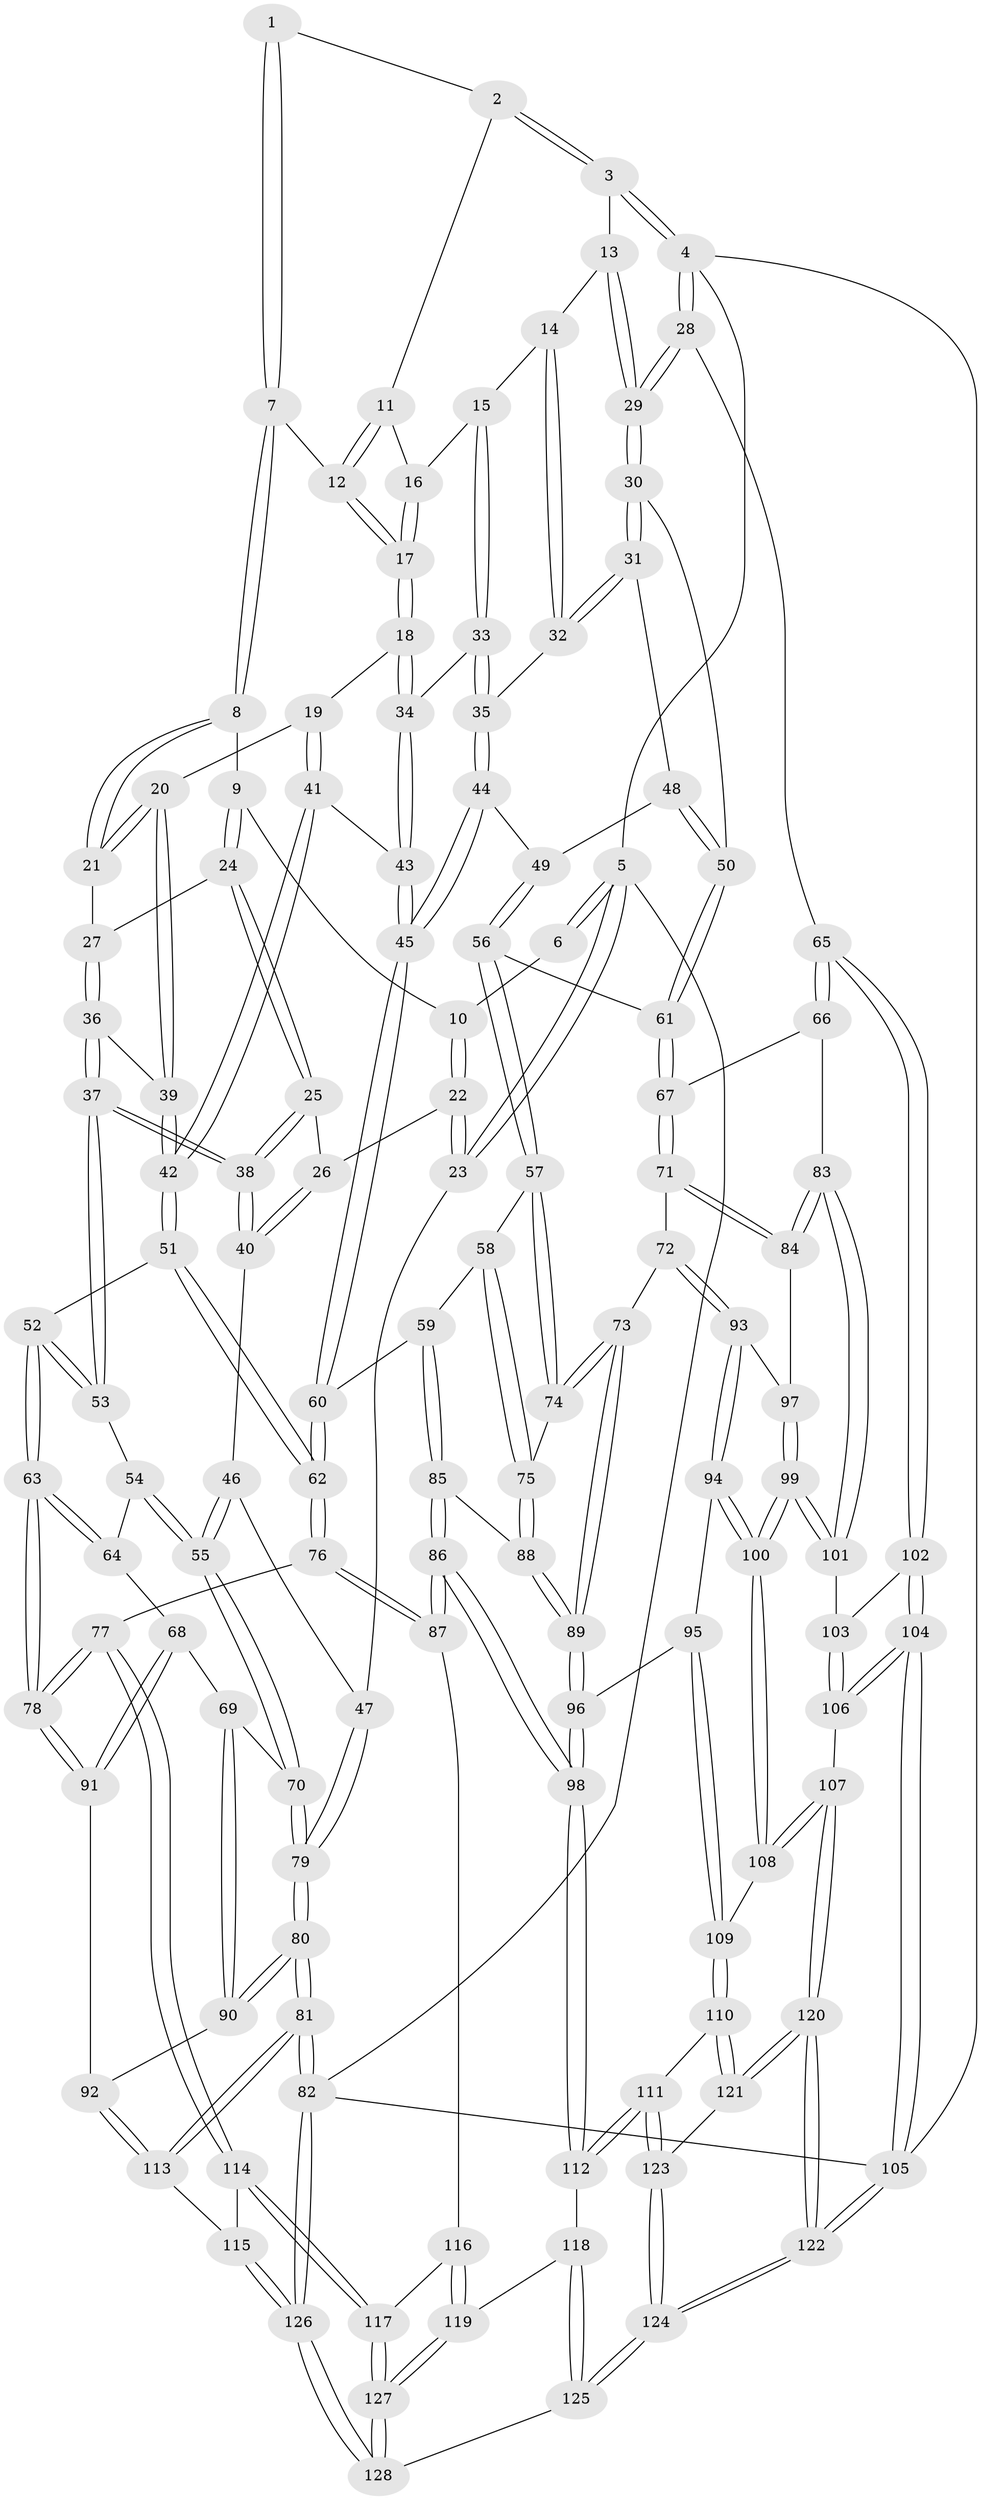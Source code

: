 // coarse degree distribution, {7: 0.025, 8: 0.05, 6: 0.125, 2: 0.05, 4: 0.375, 5: 0.225, 3: 0.15}
// Generated by graph-tools (version 1.1) at 2025/21/03/04/25 18:21:22]
// undirected, 128 vertices, 317 edges
graph export_dot {
graph [start="1"]
  node [color=gray90,style=filled];
  1 [pos="+0.334328638696838+0"];
  2 [pos="+0.6346332406929138+0"];
  3 [pos="+0.903069267370457+0"];
  4 [pos="+1+0"];
  5 [pos="+0+0"];
  6 [pos="+0.01875187942515799+0"];
  7 [pos="+0.34066494875205994+0"];
  8 [pos="+0.326967911938634+0.02015842860514859"];
  9 [pos="+0.18148979800123913+0.09515785909228502"];
  10 [pos="+0.15445308906307906+0.0631990736077884"];
  11 [pos="+0.6324044614641321+0"];
  12 [pos="+0.4707664876776637+0.061070396153976116"];
  13 [pos="+0.8552976315063576+0.11816396283721717"];
  14 [pos="+0.8248526753756614+0.13942633559134868"];
  15 [pos="+0.7112371406509649+0.149347614018674"];
  16 [pos="+0.6304199806235343+0"];
  17 [pos="+0.5231228885510597+0.1527124652865726"];
  18 [pos="+0.5209945225108117+0.19274920957954747"];
  19 [pos="+0.4878772295429931+0.20480127492939743"];
  20 [pos="+0.3901632058837648+0.18533294027363575"];
  21 [pos="+0.3518403572476127+0.15442197482856698"];
  22 [pos="+0+0.16224178134296954"];
  23 [pos="+0+0.09208586977856204"];
  24 [pos="+0.1791661104084314+0.1748050834510439"];
  25 [pos="+0.10999487840021267+0.2066819790259675"];
  26 [pos="+0.023864847179830607+0.20279405299508185"];
  27 [pos="+0.231966331076646+0.1950047248374848"];
  28 [pos="+1+0.3105989322561568"];
  29 [pos="+1+0.3102094063598742"];
  30 [pos="+1+0.3604062126583646"];
  31 [pos="+0.8377901910741009+0.3166517257812159"];
  32 [pos="+0.8286496430230478+0.30547136486612847"];
  33 [pos="+0.6344688356624045+0.22121513331587203"];
  34 [pos="+0.5805376807040536+0.21432241884127431"];
  35 [pos="+0.6719564523056317+0.28802853782882354"];
  36 [pos="+0.2530012169269111+0.34280226699967997"];
  37 [pos="+0.2119669076894583+0.3786680453811633"];
  38 [pos="+0.1844665277553541+0.3656687884522434"];
  39 [pos="+0.3120452106363327+0.33371386498659944"];
  40 [pos="+0.08198482409200591+0.3689438599610508"];
  41 [pos="+0.44205897192677335+0.38865647082320937"];
  42 [pos="+0.42211446188748036+0.40054860288200383"];
  43 [pos="+0.5441861305502109+0.4145448740812921"];
  44 [pos="+0.6697710393724154+0.3890913731874725"];
  45 [pos="+0.6028006406926733+0.4565769893799121"];
  46 [pos="+0.05211552428607835+0.3956769380604669"];
  47 [pos="+0+0.3394638337062596"];
  48 [pos="+0.8039468239310353+0.37438949801428956"];
  49 [pos="+0.7597616378773802+0.4206297790126649"];
  50 [pos="+0.8923545179512574+0.4725646179154407"];
  51 [pos="+0.411987287606287+0.4307012104978888"];
  52 [pos="+0.3566649585280701+0.5007292708885763"];
  53 [pos="+0.21368071033461658+0.40471784403223454"];
  54 [pos="+0.18935732305807915+0.4612429197667477"];
  55 [pos="+0.06565853471685787+0.5222758342910714"];
  56 [pos="+0.7883539508820535+0.4868206771757437"];
  57 [pos="+0.7718656276243973+0.5126642759742008"];
  58 [pos="+0.7118476013235382+0.5280285572998819"];
  59 [pos="+0.6315054820862669+0.5238066161742739"];
  60 [pos="+0.6035204388096763+0.5053876435794661"];
  61 [pos="+0.8824759670111553+0.48440258775408934"];
  62 [pos="+0.5318817297132293+0.5671089730584655"];
  63 [pos="+0.34622537477506893+0.5984555615781003"];
  64 [pos="+0.20350145282532833+0.49338011932701265"];
  65 [pos="+1+0.39325076025460187"];
  66 [pos="+0.9967046983743926+0.5411330915059567"];
  67 [pos="+0.8967378585851066+0.5539961085360467"];
  68 [pos="+0.18849368878382677+0.5964886822259583"];
  69 [pos="+0.11059210877117544+0.5726856179556258"];
  70 [pos="+0.0645108801417124+0.5241438198863635"];
  71 [pos="+0.8965183757562076+0.5555077003515225"];
  72 [pos="+0.8207692811857351+0.604111677292161"];
  73 [pos="+0.8102375514671069+0.6004979935621171"];
  74 [pos="+0.790221955607473+0.5771677276319616"];
  75 [pos="+0.7282395196547701+0.6044832303789576"];
  76 [pos="+0.45286813214136584+0.7001050617183979"];
  77 [pos="+0.3876794898185092+0.6912739147591282"];
  78 [pos="+0.35713423822218215+0.669211524386306"];
  79 [pos="+0+0.6315596257283276"];
  80 [pos="+0+0.7236643799561281"];
  81 [pos="+0+1"];
  82 [pos="+0+1"];
  83 [pos="+0.9420199420957723+0.6310958705766738"];
  84 [pos="+0.9385321346897001+0.6288399905021513"];
  85 [pos="+0.6683972160097421+0.618191791974883"];
  86 [pos="+0.5789642216716285+0.7742848603865543"];
  87 [pos="+0.4923195528295181+0.7338038840823424"];
  88 [pos="+0.7146775832689912+0.6253827615260436"];
  89 [pos="+0.7463287687714629+0.6665701027314314"];
  90 [pos="+0.10551594471346057+0.6834072002624004"];
  91 [pos="+0.2574891403319087+0.6750170506140041"];
  92 [pos="+0.1883599604492626+0.7158103527269996"];
  93 [pos="+0.8376598916148545+0.6378587675386405"];
  94 [pos="+0.8092014389819292+0.6945336501804201"];
  95 [pos="+0.752048203551133+0.6976527470927298"];
  96 [pos="+0.7487922241930325+0.6970671012313043"];
  97 [pos="+0.8646087974594214+0.6491674104578236"];
  98 [pos="+0.6243204811345586+0.8141304187895021"];
  99 [pos="+0.879763171874212+0.7297343749784619"];
  100 [pos="+0.873943005928582+0.749848477964981"];
  101 [pos="+0.9499118279032437+0.6402541940276706"];
  102 [pos="+1+0.6298531021103245"];
  103 [pos="+0.9652998062424999+0.6477913698840793"];
  104 [pos="+1+0.980827702937448"];
  105 [pos="+1+1"];
  106 [pos="+0.9642398267918957+0.8411290743517852"];
  107 [pos="+0.915582039639855+0.8371995558921592"];
  108 [pos="+0.8910425930600779+0.8236783334176735"];
  109 [pos="+0.8571385026583206+0.8257496546704646"];
  110 [pos="+0.7111380529418276+0.8547803898116453"];
  111 [pos="+0.643915340373526+0.8362017203110977"];
  112 [pos="+0.6311270995175327+0.8275921245716523"];
  113 [pos="+0.18350983292905032+0.728884528554611"];
  114 [pos="+0.30876088226063103+0.8609740566257301"];
  115 [pos="+0.19787779526780552+0.9054857376124752"];
  116 [pos="+0.44787122646417765+0.8673143516252718"];
  117 [pos="+0.3807719739405362+0.9525207585974673"];
  118 [pos="+0.6198579399931597+0.8444945709196479"];
  119 [pos="+0.5011939434631252+0.9806295006121531"];
  120 [pos="+0.8236312296973616+1"];
  121 [pos="+0.767265687746338+0.9529892186265545"];
  122 [pos="+0.8550042361150456+1"];
  123 [pos="+0.6730583556601587+1"];
  124 [pos="+0.6791003438985218+1"];
  125 [pos="+0.5643547795090338+1"];
  126 [pos="+0+1"];
  127 [pos="+0.41956427649197847+1"];
  128 [pos="+0.4068218929083862+1"];
  1 -- 2;
  1 -- 7;
  1 -- 7;
  2 -- 3;
  2 -- 3;
  2 -- 11;
  3 -- 4;
  3 -- 4;
  3 -- 13;
  4 -- 5;
  4 -- 28;
  4 -- 28;
  4 -- 105;
  5 -- 6;
  5 -- 6;
  5 -- 23;
  5 -- 23;
  5 -- 82;
  6 -- 10;
  7 -- 8;
  7 -- 8;
  7 -- 12;
  8 -- 9;
  8 -- 21;
  8 -- 21;
  9 -- 10;
  9 -- 24;
  9 -- 24;
  10 -- 22;
  10 -- 22;
  11 -- 12;
  11 -- 12;
  11 -- 16;
  12 -- 17;
  12 -- 17;
  13 -- 14;
  13 -- 29;
  13 -- 29;
  14 -- 15;
  14 -- 32;
  14 -- 32;
  15 -- 16;
  15 -- 33;
  15 -- 33;
  16 -- 17;
  16 -- 17;
  17 -- 18;
  17 -- 18;
  18 -- 19;
  18 -- 34;
  18 -- 34;
  19 -- 20;
  19 -- 41;
  19 -- 41;
  20 -- 21;
  20 -- 21;
  20 -- 39;
  20 -- 39;
  21 -- 27;
  22 -- 23;
  22 -- 23;
  22 -- 26;
  23 -- 47;
  24 -- 25;
  24 -- 25;
  24 -- 27;
  25 -- 26;
  25 -- 38;
  25 -- 38;
  26 -- 40;
  26 -- 40;
  27 -- 36;
  27 -- 36;
  28 -- 29;
  28 -- 29;
  28 -- 65;
  29 -- 30;
  29 -- 30;
  30 -- 31;
  30 -- 31;
  30 -- 50;
  31 -- 32;
  31 -- 32;
  31 -- 48;
  32 -- 35;
  33 -- 34;
  33 -- 35;
  33 -- 35;
  34 -- 43;
  34 -- 43;
  35 -- 44;
  35 -- 44;
  36 -- 37;
  36 -- 37;
  36 -- 39;
  37 -- 38;
  37 -- 38;
  37 -- 53;
  37 -- 53;
  38 -- 40;
  38 -- 40;
  39 -- 42;
  39 -- 42;
  40 -- 46;
  41 -- 42;
  41 -- 42;
  41 -- 43;
  42 -- 51;
  42 -- 51;
  43 -- 45;
  43 -- 45;
  44 -- 45;
  44 -- 45;
  44 -- 49;
  45 -- 60;
  45 -- 60;
  46 -- 47;
  46 -- 55;
  46 -- 55;
  47 -- 79;
  47 -- 79;
  48 -- 49;
  48 -- 50;
  48 -- 50;
  49 -- 56;
  49 -- 56;
  50 -- 61;
  50 -- 61;
  51 -- 52;
  51 -- 62;
  51 -- 62;
  52 -- 53;
  52 -- 53;
  52 -- 63;
  52 -- 63;
  53 -- 54;
  54 -- 55;
  54 -- 55;
  54 -- 64;
  55 -- 70;
  55 -- 70;
  56 -- 57;
  56 -- 57;
  56 -- 61;
  57 -- 58;
  57 -- 74;
  57 -- 74;
  58 -- 59;
  58 -- 75;
  58 -- 75;
  59 -- 60;
  59 -- 85;
  59 -- 85;
  60 -- 62;
  60 -- 62;
  61 -- 67;
  61 -- 67;
  62 -- 76;
  62 -- 76;
  63 -- 64;
  63 -- 64;
  63 -- 78;
  63 -- 78;
  64 -- 68;
  65 -- 66;
  65 -- 66;
  65 -- 102;
  65 -- 102;
  66 -- 67;
  66 -- 83;
  67 -- 71;
  67 -- 71;
  68 -- 69;
  68 -- 91;
  68 -- 91;
  69 -- 70;
  69 -- 90;
  69 -- 90;
  70 -- 79;
  70 -- 79;
  71 -- 72;
  71 -- 84;
  71 -- 84;
  72 -- 73;
  72 -- 93;
  72 -- 93;
  73 -- 74;
  73 -- 74;
  73 -- 89;
  73 -- 89;
  74 -- 75;
  75 -- 88;
  75 -- 88;
  76 -- 77;
  76 -- 87;
  76 -- 87;
  77 -- 78;
  77 -- 78;
  77 -- 114;
  77 -- 114;
  78 -- 91;
  78 -- 91;
  79 -- 80;
  79 -- 80;
  80 -- 81;
  80 -- 81;
  80 -- 90;
  80 -- 90;
  81 -- 82;
  81 -- 82;
  81 -- 113;
  81 -- 113;
  82 -- 126;
  82 -- 126;
  82 -- 105;
  83 -- 84;
  83 -- 84;
  83 -- 101;
  83 -- 101;
  84 -- 97;
  85 -- 86;
  85 -- 86;
  85 -- 88;
  86 -- 87;
  86 -- 87;
  86 -- 98;
  86 -- 98;
  87 -- 116;
  88 -- 89;
  88 -- 89;
  89 -- 96;
  89 -- 96;
  90 -- 92;
  91 -- 92;
  92 -- 113;
  92 -- 113;
  93 -- 94;
  93 -- 94;
  93 -- 97;
  94 -- 95;
  94 -- 100;
  94 -- 100;
  95 -- 96;
  95 -- 109;
  95 -- 109;
  96 -- 98;
  96 -- 98;
  97 -- 99;
  97 -- 99;
  98 -- 112;
  98 -- 112;
  99 -- 100;
  99 -- 100;
  99 -- 101;
  99 -- 101;
  100 -- 108;
  100 -- 108;
  101 -- 103;
  102 -- 103;
  102 -- 104;
  102 -- 104;
  103 -- 106;
  103 -- 106;
  104 -- 105;
  104 -- 105;
  104 -- 106;
  104 -- 106;
  105 -- 122;
  105 -- 122;
  106 -- 107;
  107 -- 108;
  107 -- 108;
  107 -- 120;
  107 -- 120;
  108 -- 109;
  109 -- 110;
  109 -- 110;
  110 -- 111;
  110 -- 121;
  110 -- 121;
  111 -- 112;
  111 -- 112;
  111 -- 123;
  111 -- 123;
  112 -- 118;
  113 -- 115;
  114 -- 115;
  114 -- 117;
  114 -- 117;
  115 -- 126;
  115 -- 126;
  116 -- 117;
  116 -- 119;
  116 -- 119;
  117 -- 127;
  117 -- 127;
  118 -- 119;
  118 -- 125;
  118 -- 125;
  119 -- 127;
  119 -- 127;
  120 -- 121;
  120 -- 121;
  120 -- 122;
  120 -- 122;
  121 -- 123;
  122 -- 124;
  122 -- 124;
  123 -- 124;
  123 -- 124;
  124 -- 125;
  124 -- 125;
  125 -- 128;
  126 -- 128;
  126 -- 128;
  127 -- 128;
  127 -- 128;
}

